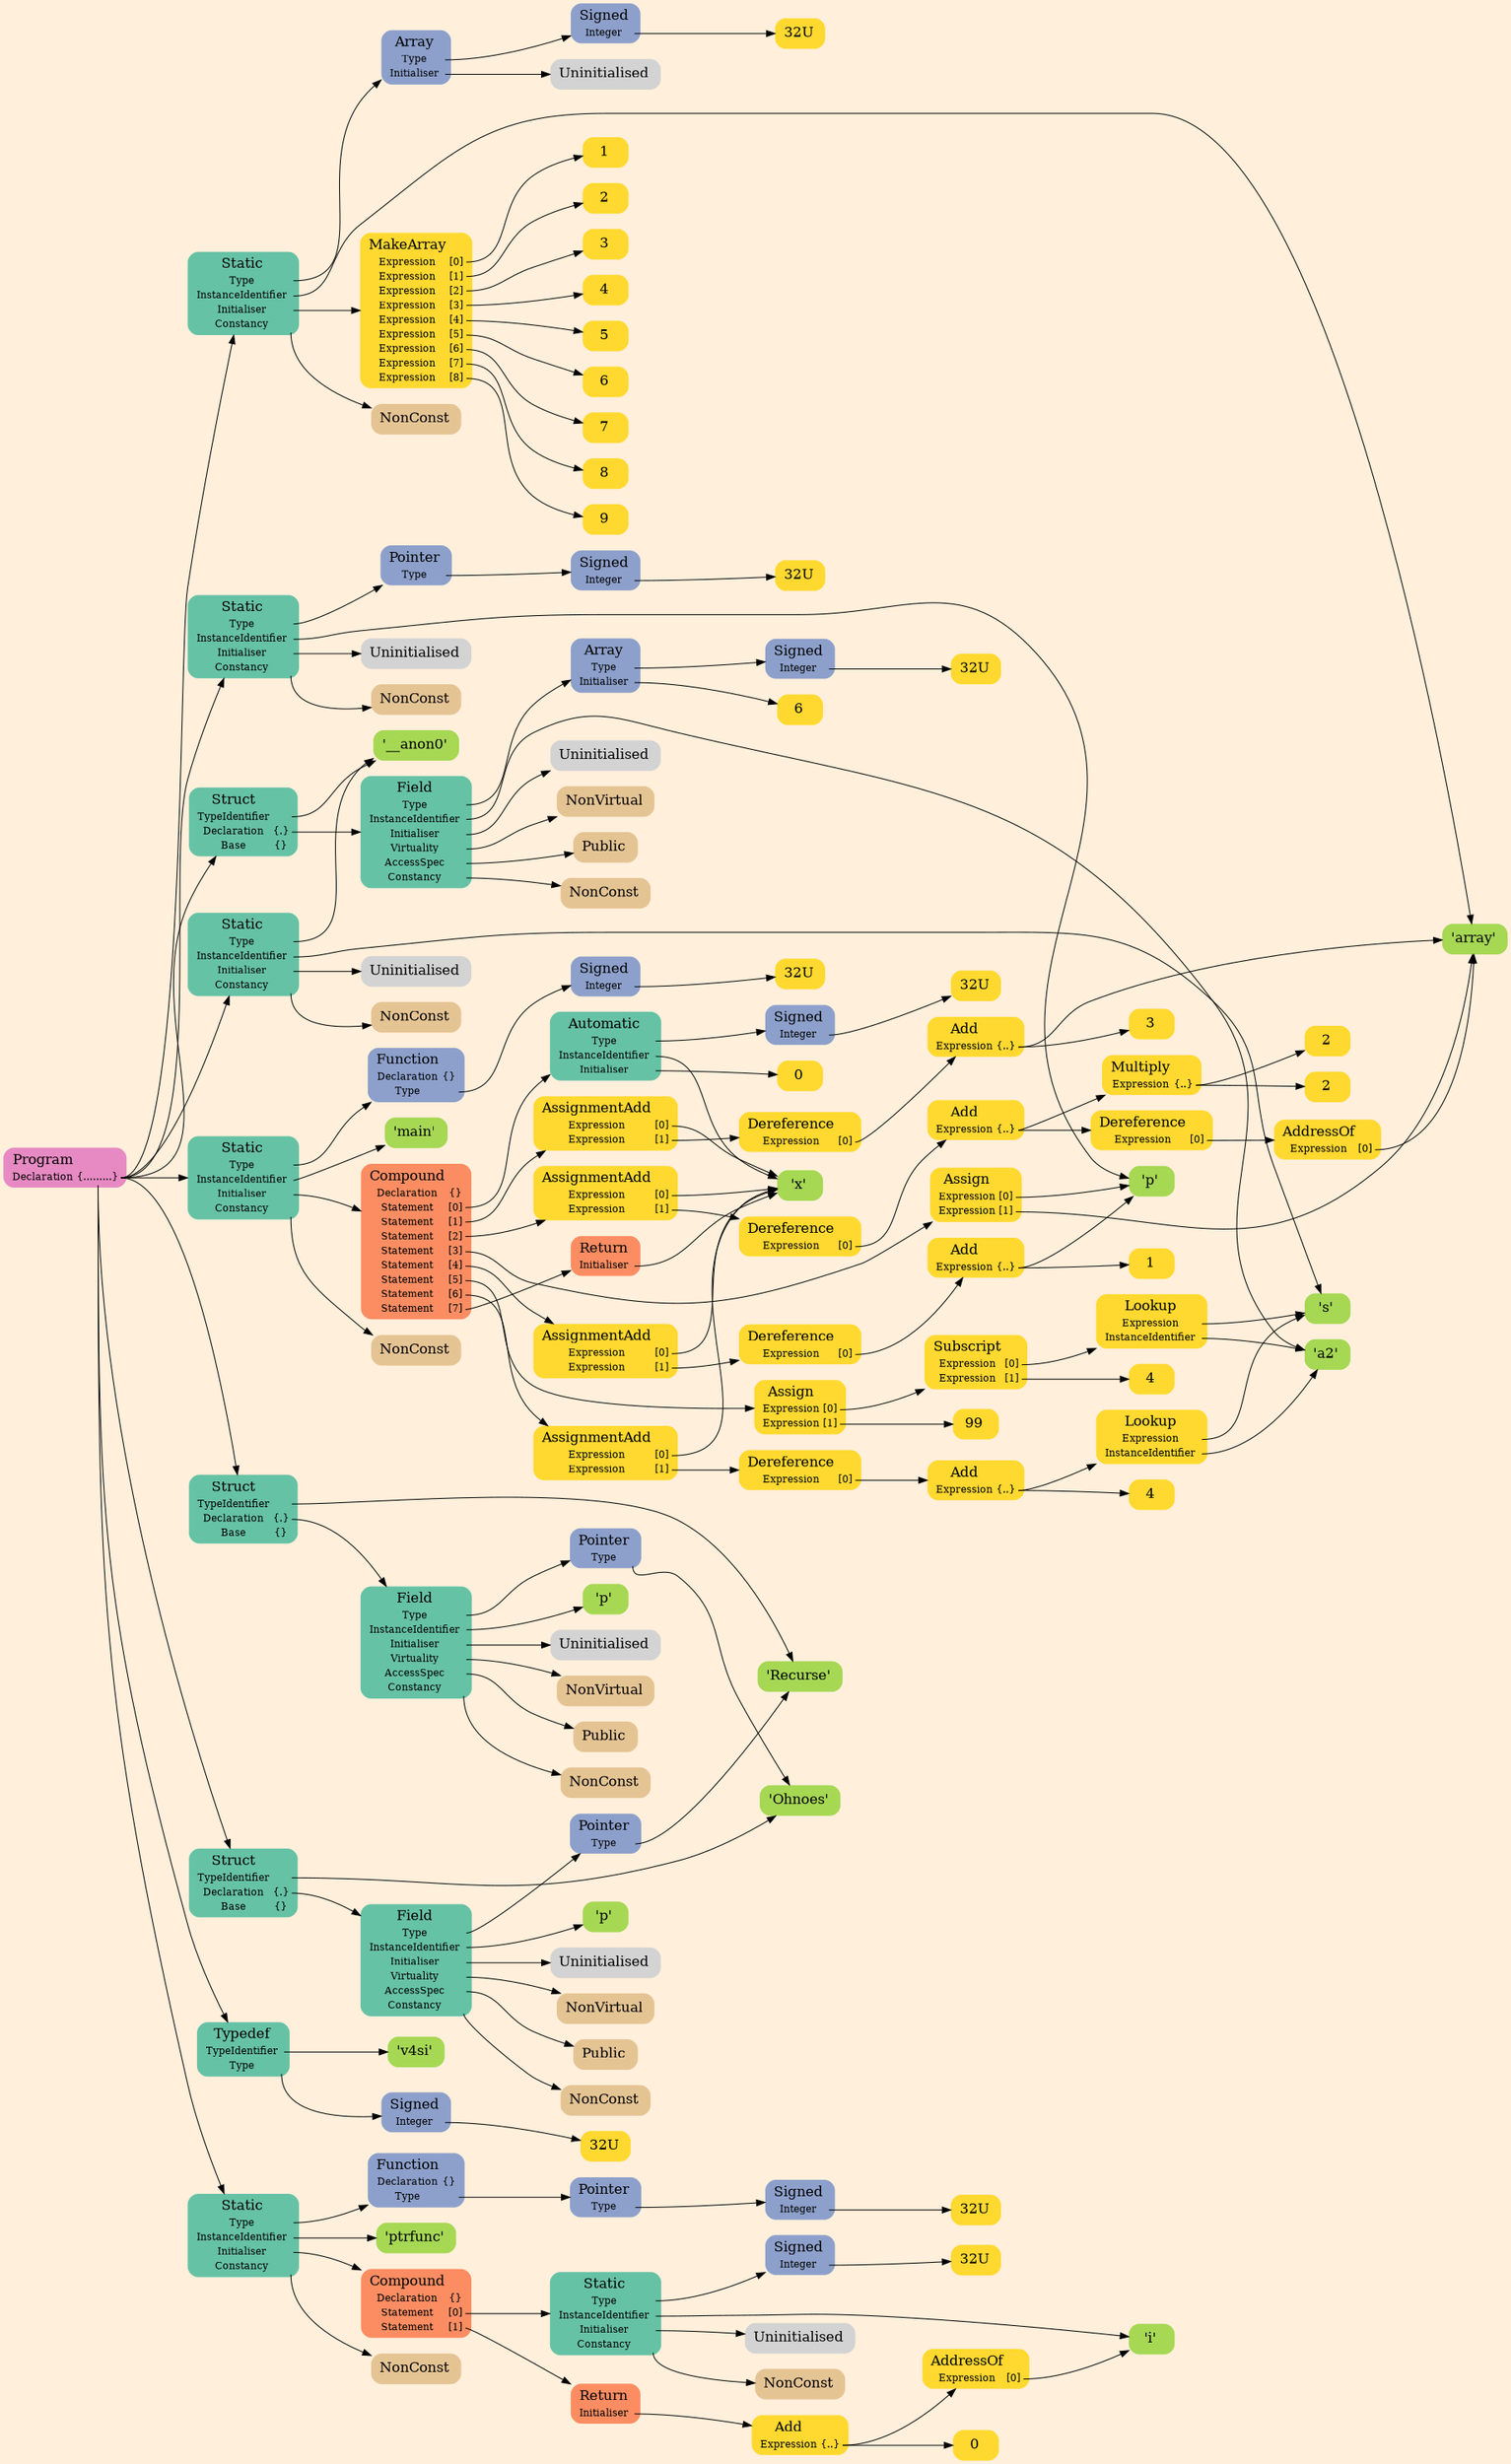 digraph Inferno {
graph [
    rankdir = "LR"
    ranksep = 1.0
    size = "14,20"
    bgcolor = antiquewhite1
    color = black
    fontcolor = black
];
node [
];

// -------------------- node figure --------------------
"#I-2-1966" [
    shape = "plaintext"
    fillcolor = "/set28/4"
    label = <<TABLE BORDER="0" CELLBORDER="0" CELLSPACING="0">
     <TR><TD><FONT POINT-SIZE="16.0">Program</FONT></TD><TD></TD></TR>
     <TR><TD>Declaration</TD><TD PORT="port0">{.........}</TD></TR>
    </TABLE>>
    style = "rounded,filled"
    fontsize = "12"
];

"#I-2-1970" [
    shape = "plaintext"
    fillcolor = "/set28/1"
    label = <<TABLE BORDER="0" CELLBORDER="0" CELLSPACING="0">
     <TR><TD><FONT POINT-SIZE="16.0">Static</FONT></TD><TD></TD></TR>
     <TR><TD>Type</TD><TD PORT="port0"></TD></TR>
     <TR><TD>InstanceIdentifier</TD><TD PORT="port1"></TD></TR>
     <TR><TD>Initialiser</TD><TD PORT="port2"></TD></TR>
     <TR><TD>Constancy</TD><TD PORT="port3"></TD></TR>
    </TABLE>>
    style = "rounded,filled"
    fontsize = "12"
];

"#I-2-1972" [
    shape = "plaintext"
    fillcolor = "/set28/3"
    label = <<TABLE BORDER="0" CELLBORDER="0" CELLSPACING="0">
     <TR><TD><FONT POINT-SIZE="16.0">Array</FONT></TD><TD></TD></TR>
     <TR><TD>Type</TD><TD PORT="port0"></TD></TR>
     <TR><TD>Initialiser</TD><TD PORT="port1"></TD></TR>
    </TABLE>>
    style = "rounded,filled"
    fontsize = "12"
];

"#I-2-1973" [
    shape = "plaintext"
    fillcolor = "/set28/3"
    label = <<TABLE BORDER="0" CELLBORDER="0" CELLSPACING="0">
     <TR><TD><FONT POINT-SIZE="16.0">Signed</FONT></TD><TD></TD></TR>
     <TR><TD>Integer</TD><TD PORT="port0"></TD></TR>
    </TABLE>>
    style = "rounded,filled"
    fontsize = "12"
];

"#I-2-1974" [
    shape = "plaintext"
    fillcolor = "/set28/6"
    label = <<TABLE BORDER="0" CELLBORDER="0" CELLSPACING="0">
     <TR><TD><FONT POINT-SIZE="16.0">32U</FONT></TD><TD></TD></TR>
    </TABLE>>
    style = "rounded,filled"
    fontsize = "12"
];

"#I-2-1975" [
    shape = "plaintext"
    label = <<TABLE BORDER="0" CELLBORDER="0" CELLSPACING="0">
     <TR><TD><FONT POINT-SIZE="16.0">Uninitialised</FONT></TD><TD></TD></TR>
    </TABLE>>
    style = "rounded,filled"
    fontsize = "12"
];

"#I-2-1971" [
    shape = "plaintext"
    fillcolor = "/set28/5"
    label = <<TABLE BORDER="0" CELLBORDER="0" CELLSPACING="0">
     <TR><TD><FONT POINT-SIZE="16.0">'array'</FONT></TD><TD></TD></TR>
    </TABLE>>
    style = "rounded,filled"
    fontsize = "12"
];

"#I-2-1986" [
    shape = "plaintext"
    fillcolor = "/set28/6"
    label = <<TABLE BORDER="0" CELLBORDER="0" CELLSPACING="0">
     <TR><TD><FONT POINT-SIZE="16.0">MakeArray</FONT></TD><TD></TD></TR>
     <TR><TD>Expression</TD><TD PORT="port0">[0]</TD></TR>
     <TR><TD>Expression</TD><TD PORT="port1">[1]</TD></TR>
     <TR><TD>Expression</TD><TD PORT="port2">[2]</TD></TR>
     <TR><TD>Expression</TD><TD PORT="port3">[3]</TD></TR>
     <TR><TD>Expression</TD><TD PORT="port4">[4]</TD></TR>
     <TR><TD>Expression</TD><TD PORT="port5">[5]</TD></TR>
     <TR><TD>Expression</TD><TD PORT="port6">[6]</TD></TR>
     <TR><TD>Expression</TD><TD PORT="port7">[7]</TD></TR>
     <TR><TD>Expression</TD><TD PORT="port8">[8]</TD></TR>
    </TABLE>>
    style = "rounded,filled"
    fontsize = "12"
];

"#I-2-1977" [
    shape = "plaintext"
    fillcolor = "/set28/6"
    label = <<TABLE BORDER="0" CELLBORDER="0" CELLSPACING="0">
     <TR><TD><FONT POINT-SIZE="16.0">1</FONT></TD><TD></TD></TR>
    </TABLE>>
    style = "rounded,filled"
    fontsize = "12"
];

"#I-2-1978" [
    shape = "plaintext"
    fillcolor = "/set28/6"
    label = <<TABLE BORDER="0" CELLBORDER="0" CELLSPACING="0">
     <TR><TD><FONT POINT-SIZE="16.0">2</FONT></TD><TD></TD></TR>
    </TABLE>>
    style = "rounded,filled"
    fontsize = "12"
];

"#I-2-1979" [
    shape = "plaintext"
    fillcolor = "/set28/6"
    label = <<TABLE BORDER="0" CELLBORDER="0" CELLSPACING="0">
     <TR><TD><FONT POINT-SIZE="16.0">3</FONT></TD><TD></TD></TR>
    </TABLE>>
    style = "rounded,filled"
    fontsize = "12"
];

"#I-2-1980" [
    shape = "plaintext"
    fillcolor = "/set28/6"
    label = <<TABLE BORDER="0" CELLBORDER="0" CELLSPACING="0">
     <TR><TD><FONT POINT-SIZE="16.0">4</FONT></TD><TD></TD></TR>
    </TABLE>>
    style = "rounded,filled"
    fontsize = "12"
];

"#I-2-1981" [
    shape = "plaintext"
    fillcolor = "/set28/6"
    label = <<TABLE BORDER="0" CELLBORDER="0" CELLSPACING="0">
     <TR><TD><FONT POINT-SIZE="16.0">5</FONT></TD><TD></TD></TR>
    </TABLE>>
    style = "rounded,filled"
    fontsize = "12"
];

"#I-2-1982" [
    shape = "plaintext"
    fillcolor = "/set28/6"
    label = <<TABLE BORDER="0" CELLBORDER="0" CELLSPACING="0">
     <TR><TD><FONT POINT-SIZE="16.0">6</FONT></TD><TD></TD></TR>
    </TABLE>>
    style = "rounded,filled"
    fontsize = "12"
];

"#I-2-1983" [
    shape = "plaintext"
    fillcolor = "/set28/6"
    label = <<TABLE BORDER="0" CELLBORDER="0" CELLSPACING="0">
     <TR><TD><FONT POINT-SIZE="16.0">7</FONT></TD><TD></TD></TR>
    </TABLE>>
    style = "rounded,filled"
    fontsize = "12"
];

"#I-2-1984" [
    shape = "plaintext"
    fillcolor = "/set28/6"
    label = <<TABLE BORDER="0" CELLBORDER="0" CELLSPACING="0">
     <TR><TD><FONT POINT-SIZE="16.0">8</FONT></TD><TD></TD></TR>
    </TABLE>>
    style = "rounded,filled"
    fontsize = "12"
];

"#I-2-1985" [
    shape = "plaintext"
    fillcolor = "/set28/6"
    label = <<TABLE BORDER="0" CELLBORDER="0" CELLSPACING="0">
     <TR><TD><FONT POINT-SIZE="16.0">9</FONT></TD><TD></TD></TR>
    </TABLE>>
    style = "rounded,filled"
    fontsize = "12"
];

"#I-2-1969" [
    shape = "plaintext"
    fillcolor = "/set28/7"
    label = <<TABLE BORDER="0" CELLBORDER="0" CELLSPACING="0">
     <TR><TD><FONT POINT-SIZE="16.0">NonConst</FONT></TD><TD></TD></TR>
    </TABLE>>
    style = "rounded,filled"
    fontsize = "12"
];

"#I-2-1989" [
    shape = "plaintext"
    fillcolor = "/set28/1"
    label = <<TABLE BORDER="0" CELLBORDER="0" CELLSPACING="0">
     <TR><TD><FONT POINT-SIZE="16.0">Static</FONT></TD><TD></TD></TR>
     <TR><TD>Type</TD><TD PORT="port0"></TD></TR>
     <TR><TD>InstanceIdentifier</TD><TD PORT="port1"></TD></TR>
     <TR><TD>Initialiser</TD><TD PORT="port2"></TD></TR>
     <TR><TD>Constancy</TD><TD PORT="port3"></TD></TR>
    </TABLE>>
    style = "rounded,filled"
    fontsize = "12"
];

"#I-2-1991" [
    shape = "plaintext"
    fillcolor = "/set28/3"
    label = <<TABLE BORDER="0" CELLBORDER="0" CELLSPACING="0">
     <TR><TD><FONT POINT-SIZE="16.0">Pointer</FONT></TD><TD></TD></TR>
     <TR><TD>Type</TD><TD PORT="port0"></TD></TR>
    </TABLE>>
    style = "rounded,filled"
    fontsize = "12"
];

"#I-2-1992" [
    shape = "plaintext"
    fillcolor = "/set28/3"
    label = <<TABLE BORDER="0" CELLBORDER="0" CELLSPACING="0">
     <TR><TD><FONT POINT-SIZE="16.0">Signed</FONT></TD><TD></TD></TR>
     <TR><TD>Integer</TD><TD PORT="port0"></TD></TR>
    </TABLE>>
    style = "rounded,filled"
    fontsize = "12"
];

"#I-2-1993" [
    shape = "plaintext"
    fillcolor = "/set28/6"
    label = <<TABLE BORDER="0" CELLBORDER="0" CELLSPACING="0">
     <TR><TD><FONT POINT-SIZE="16.0">32U</FONT></TD><TD></TD></TR>
    </TABLE>>
    style = "rounded,filled"
    fontsize = "12"
];

"#I-2-1990" [
    shape = "plaintext"
    fillcolor = "/set28/5"
    label = <<TABLE BORDER="0" CELLBORDER="0" CELLSPACING="0">
     <TR><TD><FONT POINT-SIZE="16.0">'p'</FONT></TD><TD></TD></TR>
    </TABLE>>
    style = "rounded,filled"
    fontsize = "12"
];

"#I-2-1994" [
    shape = "plaintext"
    label = <<TABLE BORDER="0" CELLBORDER="0" CELLSPACING="0">
     <TR><TD><FONT POINT-SIZE="16.0">Uninitialised</FONT></TD><TD></TD></TR>
    </TABLE>>
    style = "rounded,filled"
    fontsize = "12"
];

"#I-2-1988" [
    shape = "plaintext"
    fillcolor = "/set28/7"
    label = <<TABLE BORDER="0" CELLBORDER="0" CELLSPACING="0">
     <TR><TD><FONT POINT-SIZE="16.0">NonConst</FONT></TD><TD></TD></TR>
    </TABLE>>
    style = "rounded,filled"
    fontsize = "12"
];

"#I-2-1995" [
    shape = "plaintext"
    fillcolor = "/set28/1"
    label = <<TABLE BORDER="0" CELLBORDER="0" CELLSPACING="0">
     <TR><TD><FONT POINT-SIZE="16.0">Struct</FONT></TD><TD></TD></TR>
     <TR><TD>TypeIdentifier</TD><TD PORT="port0"></TD></TR>
     <TR><TD>Declaration</TD><TD PORT="port1">{.}</TD></TR>
     <TR><TD>Base</TD><TD PORT="port2">{}</TD></TR>
    </TABLE>>
    style = "rounded,filled"
    fontsize = "12"
];

"#I-2-1996" [
    shape = "plaintext"
    fillcolor = "/set28/5"
    label = <<TABLE BORDER="0" CELLBORDER="0" CELLSPACING="0">
     <TR><TD><FONT POINT-SIZE="16.0">'__anon0'</FONT></TD><TD></TD></TR>
    </TABLE>>
    style = "rounded,filled"
    fontsize = "12"
];

"#I-2-2000" [
    shape = "plaintext"
    fillcolor = "/set28/1"
    label = <<TABLE BORDER="0" CELLBORDER="0" CELLSPACING="0">
     <TR><TD><FONT POINT-SIZE="16.0">Field</FONT></TD><TD></TD></TR>
     <TR><TD>Type</TD><TD PORT="port0"></TD></TR>
     <TR><TD>InstanceIdentifier</TD><TD PORT="port1"></TD></TR>
     <TR><TD>Initialiser</TD><TD PORT="port2"></TD></TR>
     <TR><TD>Virtuality</TD><TD PORT="port3"></TD></TR>
     <TR><TD>AccessSpec</TD><TD PORT="port4"></TD></TR>
     <TR><TD>Constancy</TD><TD PORT="port5"></TD></TR>
    </TABLE>>
    style = "rounded,filled"
    fontsize = "12"
];

"#I-2-2003" [
    shape = "plaintext"
    fillcolor = "/set28/3"
    label = <<TABLE BORDER="0" CELLBORDER="0" CELLSPACING="0">
     <TR><TD><FONT POINT-SIZE="16.0">Array</FONT></TD><TD></TD></TR>
     <TR><TD>Type</TD><TD PORT="port0"></TD></TR>
     <TR><TD>Initialiser</TD><TD PORT="port1"></TD></TR>
    </TABLE>>
    style = "rounded,filled"
    fontsize = "12"
];

"#I-2-2004" [
    shape = "plaintext"
    fillcolor = "/set28/3"
    label = <<TABLE BORDER="0" CELLBORDER="0" CELLSPACING="0">
     <TR><TD><FONT POINT-SIZE="16.0">Signed</FONT></TD><TD></TD></TR>
     <TR><TD>Integer</TD><TD PORT="port0"></TD></TR>
    </TABLE>>
    style = "rounded,filled"
    fontsize = "12"
];

"#I-2-2005" [
    shape = "plaintext"
    fillcolor = "/set28/6"
    label = <<TABLE BORDER="0" CELLBORDER="0" CELLSPACING="0">
     <TR><TD><FONT POINT-SIZE="16.0">32U</FONT></TD><TD></TD></TR>
    </TABLE>>
    style = "rounded,filled"
    fontsize = "12"
];

"#I-2-1997" [
    shape = "plaintext"
    fillcolor = "/set28/6"
    label = <<TABLE BORDER="0" CELLBORDER="0" CELLSPACING="0">
     <TR><TD><FONT POINT-SIZE="16.0">6</FONT></TD><TD></TD></TR>
    </TABLE>>
    style = "rounded,filled"
    fontsize = "12"
];

"#I-2-2002" [
    shape = "plaintext"
    fillcolor = "/set28/5"
    label = <<TABLE BORDER="0" CELLBORDER="0" CELLSPACING="0">
     <TR><TD><FONT POINT-SIZE="16.0">'a2'</FONT></TD><TD></TD></TR>
    </TABLE>>
    style = "rounded,filled"
    fontsize = "12"
];

"#I-2-2006" [
    shape = "plaintext"
    label = <<TABLE BORDER="0" CELLBORDER="0" CELLSPACING="0">
     <TR><TD><FONT POINT-SIZE="16.0">Uninitialised</FONT></TD><TD></TD></TR>
    </TABLE>>
    style = "rounded,filled"
    fontsize = "12"
];

"#I-2-2001" [
    shape = "plaintext"
    fillcolor = "/set28/7"
    label = <<TABLE BORDER="0" CELLBORDER="0" CELLSPACING="0">
     <TR><TD><FONT POINT-SIZE="16.0">NonVirtual</FONT></TD><TD></TD></TR>
    </TABLE>>
    style = "rounded,filled"
    fontsize = "12"
];

"#I-2-1998" [
    shape = "plaintext"
    fillcolor = "/set28/7"
    label = <<TABLE BORDER="0" CELLBORDER="0" CELLSPACING="0">
     <TR><TD><FONT POINT-SIZE="16.0">Public</FONT></TD><TD></TD></TR>
    </TABLE>>
    style = "rounded,filled"
    fontsize = "12"
];

"#I-2-1999" [
    shape = "plaintext"
    fillcolor = "/set28/7"
    label = <<TABLE BORDER="0" CELLBORDER="0" CELLSPACING="0">
     <TR><TD><FONT POINT-SIZE="16.0">NonConst</FONT></TD><TD></TD></TR>
    </TABLE>>
    style = "rounded,filled"
    fontsize = "12"
];

"#I-2-2009" [
    shape = "plaintext"
    fillcolor = "/set28/1"
    label = <<TABLE BORDER="0" CELLBORDER="0" CELLSPACING="0">
     <TR><TD><FONT POINT-SIZE="16.0">Static</FONT></TD><TD></TD></TR>
     <TR><TD>Type</TD><TD PORT="port0"></TD></TR>
     <TR><TD>InstanceIdentifier</TD><TD PORT="port1"></TD></TR>
     <TR><TD>Initialiser</TD><TD PORT="port2"></TD></TR>
     <TR><TD>Constancy</TD><TD PORT="port3"></TD></TR>
    </TABLE>>
    style = "rounded,filled"
    fontsize = "12"
];

"#I-2-2010" [
    shape = "plaintext"
    fillcolor = "/set28/5"
    label = <<TABLE BORDER="0" CELLBORDER="0" CELLSPACING="0">
     <TR><TD><FONT POINT-SIZE="16.0">'s'</FONT></TD><TD></TD></TR>
    </TABLE>>
    style = "rounded,filled"
    fontsize = "12"
];

"#I-2-2011" [
    shape = "plaintext"
    label = <<TABLE BORDER="0" CELLBORDER="0" CELLSPACING="0">
     <TR><TD><FONT POINT-SIZE="16.0">Uninitialised</FONT></TD><TD></TD></TR>
    </TABLE>>
    style = "rounded,filled"
    fontsize = "12"
];

"#I-2-2008" [
    shape = "plaintext"
    fillcolor = "/set28/7"
    label = <<TABLE BORDER="0" CELLBORDER="0" CELLSPACING="0">
     <TR><TD><FONT POINT-SIZE="16.0">NonConst</FONT></TD><TD></TD></TR>
    </TABLE>>
    style = "rounded,filled"
    fontsize = "12"
];

"#I-2-2014" [
    shape = "plaintext"
    fillcolor = "/set28/1"
    label = <<TABLE BORDER="0" CELLBORDER="0" CELLSPACING="0">
     <TR><TD><FONT POINT-SIZE="16.0">Static</FONT></TD><TD></TD></TR>
     <TR><TD>Type</TD><TD PORT="port0"></TD></TR>
     <TR><TD>InstanceIdentifier</TD><TD PORT="port1"></TD></TR>
     <TR><TD>Initialiser</TD><TD PORT="port2"></TD></TR>
     <TR><TD>Constancy</TD><TD PORT="port3"></TD></TR>
    </TABLE>>
    style = "rounded,filled"
    fontsize = "12"
];

"#I-2-2016" [
    shape = "plaintext"
    fillcolor = "/set28/3"
    label = <<TABLE BORDER="0" CELLBORDER="0" CELLSPACING="0">
     <TR><TD><FONT POINT-SIZE="16.0">Function</FONT></TD><TD></TD></TR>
     <TR><TD>Declaration</TD><TD PORT="port0">{}</TD></TR>
     <TR><TD>Type</TD><TD PORT="port1"></TD></TR>
    </TABLE>>
    style = "rounded,filled"
    fontsize = "12"
];

"#I-2-2017" [
    shape = "plaintext"
    fillcolor = "/set28/3"
    label = <<TABLE BORDER="0" CELLBORDER="0" CELLSPACING="0">
     <TR><TD><FONT POINT-SIZE="16.0">Signed</FONT></TD><TD></TD></TR>
     <TR><TD>Integer</TD><TD PORT="port0"></TD></TR>
    </TABLE>>
    style = "rounded,filled"
    fontsize = "12"
];

"#I-2-2018" [
    shape = "plaintext"
    fillcolor = "/set28/6"
    label = <<TABLE BORDER="0" CELLBORDER="0" CELLSPACING="0">
     <TR><TD><FONT POINT-SIZE="16.0">32U</FONT></TD><TD></TD></TR>
    </TABLE>>
    style = "rounded,filled"
    fontsize = "12"
];

"#I-2-2015" [
    shape = "plaintext"
    fillcolor = "/set28/5"
    label = <<TABLE BORDER="0" CELLBORDER="0" CELLSPACING="0">
     <TR><TD><FONT POINT-SIZE="16.0">'main'</FONT></TD><TD></TD></TR>
    </TABLE>>
    style = "rounded,filled"
    fontsize = "12"
];

"#I-2-2057" [
    shape = "plaintext"
    fillcolor = "/set28/2"
    label = <<TABLE BORDER="0" CELLBORDER="0" CELLSPACING="0">
     <TR><TD><FONT POINT-SIZE="16.0">Compound</FONT></TD><TD></TD></TR>
     <TR><TD>Declaration</TD><TD PORT="port0">{}</TD></TR>
     <TR><TD>Statement</TD><TD PORT="port1">[0]</TD></TR>
     <TR><TD>Statement</TD><TD PORT="port2">[1]</TD></TR>
     <TR><TD>Statement</TD><TD PORT="port3">[2]</TD></TR>
     <TR><TD>Statement</TD><TD PORT="port4">[3]</TD></TR>
     <TR><TD>Statement</TD><TD PORT="port5">[4]</TD></TR>
     <TR><TD>Statement</TD><TD PORT="port6">[5]</TD></TR>
     <TR><TD>Statement</TD><TD PORT="port7">[6]</TD></TR>
     <TR><TD>Statement</TD><TD PORT="port8">[7]</TD></TR>
    </TABLE>>
    style = "rounded,filled"
    fontsize = "12"
];

"#I-2-2023" [
    shape = "plaintext"
    fillcolor = "/set28/1"
    label = <<TABLE BORDER="0" CELLBORDER="0" CELLSPACING="0">
     <TR><TD><FONT POINT-SIZE="16.0">Automatic</FONT></TD><TD></TD></TR>
     <TR><TD>Type</TD><TD PORT="port0"></TD></TR>
     <TR><TD>InstanceIdentifier</TD><TD PORT="port1"></TD></TR>
     <TR><TD>Initialiser</TD><TD PORT="port2"></TD></TR>
    </TABLE>>
    style = "rounded,filled"
    fontsize = "12"
];

"#I-2-2025" [
    shape = "plaintext"
    fillcolor = "/set28/3"
    label = <<TABLE BORDER="0" CELLBORDER="0" CELLSPACING="0">
     <TR><TD><FONT POINT-SIZE="16.0">Signed</FONT></TD><TD></TD></TR>
     <TR><TD>Integer</TD><TD PORT="port0"></TD></TR>
    </TABLE>>
    style = "rounded,filled"
    fontsize = "12"
];

"#I-2-2026" [
    shape = "plaintext"
    fillcolor = "/set28/6"
    label = <<TABLE BORDER="0" CELLBORDER="0" CELLSPACING="0">
     <TR><TD><FONT POINT-SIZE="16.0">32U</FONT></TD><TD></TD></TR>
    </TABLE>>
    style = "rounded,filled"
    fontsize = "12"
];

"#I-2-2024" [
    shape = "plaintext"
    fillcolor = "/set28/5"
    label = <<TABLE BORDER="0" CELLBORDER="0" CELLSPACING="0">
     <TR><TD><FONT POINT-SIZE="16.0">'x'</FONT></TD><TD></TD></TR>
    </TABLE>>
    style = "rounded,filled"
    fontsize = "12"
];

"#I-2-2028" [
    shape = "plaintext"
    fillcolor = "/set28/6"
    label = <<TABLE BORDER="0" CELLBORDER="0" CELLSPACING="0">
     <TR><TD><FONT POINT-SIZE="16.0">0</FONT></TD><TD></TD></TR>
    </TABLE>>
    style = "rounded,filled"
    fontsize = "12"
];

"#I-2-2032" [
    shape = "plaintext"
    fillcolor = "/set28/6"
    label = <<TABLE BORDER="0" CELLBORDER="0" CELLSPACING="0">
     <TR><TD><FONT POINT-SIZE="16.0">AssignmentAdd</FONT></TD><TD></TD></TR>
     <TR><TD>Expression</TD><TD PORT="port0">[0]</TD></TR>
     <TR><TD>Expression</TD><TD PORT="port1">[1]</TD></TR>
    </TABLE>>
    style = "rounded,filled"
    fontsize = "12"
];

"#I-2-2031" [
    shape = "plaintext"
    fillcolor = "/set28/6"
    label = <<TABLE BORDER="0" CELLBORDER="0" CELLSPACING="0">
     <TR><TD><FONT POINT-SIZE="16.0">Dereference</FONT></TD><TD></TD></TR>
     <TR><TD>Expression</TD><TD PORT="port0">[0]</TD></TR>
    </TABLE>>
    style = "rounded,filled"
    fontsize = "12"
];

"#I-2-2030" [
    shape = "plaintext"
    fillcolor = "/set28/6"
    label = <<TABLE BORDER="0" CELLBORDER="0" CELLSPACING="0">
     <TR><TD><FONT POINT-SIZE="16.0">Add</FONT></TD><TD></TD></TR>
     <TR><TD>Expression</TD><TD PORT="port0">{..}</TD></TR>
    </TABLE>>
    style = "rounded,filled"
    fontsize = "12"
];

"#I-2-2029" [
    shape = "plaintext"
    fillcolor = "/set28/6"
    label = <<TABLE BORDER="0" CELLBORDER="0" CELLSPACING="0">
     <TR><TD><FONT POINT-SIZE="16.0">3</FONT></TD><TD></TD></TR>
    </TABLE>>
    style = "rounded,filled"
    fontsize = "12"
];

"#I-2-2040" [
    shape = "plaintext"
    fillcolor = "/set28/6"
    label = <<TABLE BORDER="0" CELLBORDER="0" CELLSPACING="0">
     <TR><TD><FONT POINT-SIZE="16.0">AssignmentAdd</FONT></TD><TD></TD></TR>
     <TR><TD>Expression</TD><TD PORT="port0">[0]</TD></TR>
     <TR><TD>Expression</TD><TD PORT="port1">[1]</TD></TR>
    </TABLE>>
    style = "rounded,filled"
    fontsize = "12"
];

"#I-2-2039" [
    shape = "plaintext"
    fillcolor = "/set28/6"
    label = <<TABLE BORDER="0" CELLBORDER="0" CELLSPACING="0">
     <TR><TD><FONT POINT-SIZE="16.0">Dereference</FONT></TD><TD></TD></TR>
     <TR><TD>Expression</TD><TD PORT="port0">[0]</TD></TR>
    </TABLE>>
    style = "rounded,filled"
    fontsize = "12"
];

"#I-2-2038" [
    shape = "plaintext"
    fillcolor = "/set28/6"
    label = <<TABLE BORDER="0" CELLBORDER="0" CELLSPACING="0">
     <TR><TD><FONT POINT-SIZE="16.0">Add</FONT></TD><TD></TD></TR>
     <TR><TD>Expression</TD><TD PORT="port0">{..}</TD></TR>
    </TABLE>>
    style = "rounded,filled"
    fontsize = "12"
];

"#I-2-2034" [
    shape = "plaintext"
    fillcolor = "/set28/6"
    label = <<TABLE BORDER="0" CELLBORDER="0" CELLSPACING="0">
     <TR><TD><FONT POINT-SIZE="16.0">Dereference</FONT></TD><TD></TD></TR>
     <TR><TD>Expression</TD><TD PORT="port0">[0]</TD></TR>
    </TABLE>>
    style = "rounded,filled"
    fontsize = "12"
];

"#I-2-2033" [
    shape = "plaintext"
    fillcolor = "/set28/6"
    label = <<TABLE BORDER="0" CELLBORDER="0" CELLSPACING="0">
     <TR><TD><FONT POINT-SIZE="16.0">AddressOf</FONT></TD><TD></TD></TR>
     <TR><TD>Expression</TD><TD PORT="port0">[0]</TD></TR>
    </TABLE>>
    style = "rounded,filled"
    fontsize = "12"
];

"#I-2-2037" [
    shape = "plaintext"
    fillcolor = "/set28/6"
    label = <<TABLE BORDER="0" CELLBORDER="0" CELLSPACING="0">
     <TR><TD><FONT POINT-SIZE="16.0">Multiply</FONT></TD><TD></TD></TR>
     <TR><TD>Expression</TD><TD PORT="port0">{..}</TD></TR>
    </TABLE>>
    style = "rounded,filled"
    fontsize = "12"
];

"#I-2-2035" [
    shape = "plaintext"
    fillcolor = "/set28/6"
    label = <<TABLE BORDER="0" CELLBORDER="0" CELLSPACING="0">
     <TR><TD><FONT POINT-SIZE="16.0">2</FONT></TD><TD></TD></TR>
    </TABLE>>
    style = "rounded,filled"
    fontsize = "12"
];

"#I-2-2036" [
    shape = "plaintext"
    fillcolor = "/set28/6"
    label = <<TABLE BORDER="0" CELLBORDER="0" CELLSPACING="0">
     <TR><TD><FONT POINT-SIZE="16.0">2</FONT></TD><TD></TD></TR>
    </TABLE>>
    style = "rounded,filled"
    fontsize = "12"
];

"#I-2-2041" [
    shape = "plaintext"
    fillcolor = "/set28/6"
    label = <<TABLE BORDER="0" CELLBORDER="0" CELLSPACING="0">
     <TR><TD><FONT POINT-SIZE="16.0">Assign</FONT></TD><TD></TD></TR>
     <TR><TD>Expression</TD><TD PORT="port0">[0]</TD></TR>
     <TR><TD>Expression</TD><TD PORT="port1">[1]</TD></TR>
    </TABLE>>
    style = "rounded,filled"
    fontsize = "12"
];

"#I-2-2045" [
    shape = "plaintext"
    fillcolor = "/set28/6"
    label = <<TABLE BORDER="0" CELLBORDER="0" CELLSPACING="0">
     <TR><TD><FONT POINT-SIZE="16.0">AssignmentAdd</FONT></TD><TD></TD></TR>
     <TR><TD>Expression</TD><TD PORT="port0">[0]</TD></TR>
     <TR><TD>Expression</TD><TD PORT="port1">[1]</TD></TR>
    </TABLE>>
    style = "rounded,filled"
    fontsize = "12"
];

"#I-2-2044" [
    shape = "plaintext"
    fillcolor = "/set28/6"
    label = <<TABLE BORDER="0" CELLBORDER="0" CELLSPACING="0">
     <TR><TD><FONT POINT-SIZE="16.0">Dereference</FONT></TD><TD></TD></TR>
     <TR><TD>Expression</TD><TD PORT="port0">[0]</TD></TR>
    </TABLE>>
    style = "rounded,filled"
    fontsize = "12"
];

"#I-2-2043" [
    shape = "plaintext"
    fillcolor = "/set28/6"
    label = <<TABLE BORDER="0" CELLBORDER="0" CELLSPACING="0">
     <TR><TD><FONT POINT-SIZE="16.0">Add</FONT></TD><TD></TD></TR>
     <TR><TD>Expression</TD><TD PORT="port0">{..}</TD></TR>
    </TABLE>>
    style = "rounded,filled"
    fontsize = "12"
];

"#I-2-2042" [
    shape = "plaintext"
    fillcolor = "/set28/6"
    label = <<TABLE BORDER="0" CELLBORDER="0" CELLSPACING="0">
     <TR><TD><FONT POINT-SIZE="16.0">1</FONT></TD><TD></TD></TR>
    </TABLE>>
    style = "rounded,filled"
    fontsize = "12"
];

"#I-2-2050" [
    shape = "plaintext"
    fillcolor = "/set28/6"
    label = <<TABLE BORDER="0" CELLBORDER="0" CELLSPACING="0">
     <TR><TD><FONT POINT-SIZE="16.0">Assign</FONT></TD><TD></TD></TR>
     <TR><TD>Expression</TD><TD PORT="port0">[0]</TD></TR>
     <TR><TD>Expression</TD><TD PORT="port1">[1]</TD></TR>
    </TABLE>>
    style = "rounded,filled"
    fontsize = "12"
];

"#I-2-2048" [
    shape = "plaintext"
    fillcolor = "/set28/6"
    label = <<TABLE BORDER="0" CELLBORDER="0" CELLSPACING="0">
     <TR><TD><FONT POINT-SIZE="16.0">Subscript</FONT></TD><TD></TD></TR>
     <TR><TD>Expression</TD><TD PORT="port0">[0]</TD></TR>
     <TR><TD>Expression</TD><TD PORT="port1">[1]</TD></TR>
    </TABLE>>
    style = "rounded,filled"
    fontsize = "12"
];

"#I-2-2046" [
    shape = "plaintext"
    fillcolor = "/set28/6"
    label = <<TABLE BORDER="0" CELLBORDER="0" CELLSPACING="0">
     <TR><TD><FONT POINT-SIZE="16.0">Lookup</FONT></TD><TD></TD></TR>
     <TR><TD>Expression</TD><TD PORT="port0"></TD></TR>
     <TR><TD>InstanceIdentifier</TD><TD PORT="port1"></TD></TR>
    </TABLE>>
    style = "rounded,filled"
    fontsize = "12"
];

"#I-2-2047" [
    shape = "plaintext"
    fillcolor = "/set28/6"
    label = <<TABLE BORDER="0" CELLBORDER="0" CELLSPACING="0">
     <TR><TD><FONT POINT-SIZE="16.0">4</FONT></TD><TD></TD></TR>
    </TABLE>>
    style = "rounded,filled"
    fontsize = "12"
];

"#I-2-2049" [
    shape = "plaintext"
    fillcolor = "/set28/6"
    label = <<TABLE BORDER="0" CELLBORDER="0" CELLSPACING="0">
     <TR><TD><FONT POINT-SIZE="16.0">99</FONT></TD><TD></TD></TR>
    </TABLE>>
    style = "rounded,filled"
    fontsize = "12"
];

"#I-2-2055" [
    shape = "plaintext"
    fillcolor = "/set28/6"
    label = <<TABLE BORDER="0" CELLBORDER="0" CELLSPACING="0">
     <TR><TD><FONT POINT-SIZE="16.0">AssignmentAdd</FONT></TD><TD></TD></TR>
     <TR><TD>Expression</TD><TD PORT="port0">[0]</TD></TR>
     <TR><TD>Expression</TD><TD PORT="port1">[1]</TD></TR>
    </TABLE>>
    style = "rounded,filled"
    fontsize = "12"
];

"#I-2-2054" [
    shape = "plaintext"
    fillcolor = "/set28/6"
    label = <<TABLE BORDER="0" CELLBORDER="0" CELLSPACING="0">
     <TR><TD><FONT POINT-SIZE="16.0">Dereference</FONT></TD><TD></TD></TR>
     <TR><TD>Expression</TD><TD PORT="port0">[0]</TD></TR>
    </TABLE>>
    style = "rounded,filled"
    fontsize = "12"
];

"#I-2-2053" [
    shape = "plaintext"
    fillcolor = "/set28/6"
    label = <<TABLE BORDER="0" CELLBORDER="0" CELLSPACING="0">
     <TR><TD><FONT POINT-SIZE="16.0">Add</FONT></TD><TD></TD></TR>
     <TR><TD>Expression</TD><TD PORT="port0">{..}</TD></TR>
    </TABLE>>
    style = "rounded,filled"
    fontsize = "12"
];

"#I-2-2051" [
    shape = "plaintext"
    fillcolor = "/set28/6"
    label = <<TABLE BORDER="0" CELLBORDER="0" CELLSPACING="0">
     <TR><TD><FONT POINT-SIZE="16.0">Lookup</FONT></TD><TD></TD></TR>
     <TR><TD>Expression</TD><TD PORT="port0"></TD></TR>
     <TR><TD>InstanceIdentifier</TD><TD PORT="port1"></TD></TR>
    </TABLE>>
    style = "rounded,filled"
    fontsize = "12"
];

"#I-2-2052" [
    shape = "plaintext"
    fillcolor = "/set28/6"
    label = <<TABLE BORDER="0" CELLBORDER="0" CELLSPACING="0">
     <TR><TD><FONT POINT-SIZE="16.0">4</FONT></TD><TD></TD></TR>
    </TABLE>>
    style = "rounded,filled"
    fontsize = "12"
];

"#I-2-2056" [
    shape = "plaintext"
    fillcolor = "/set28/2"
    label = <<TABLE BORDER="0" CELLBORDER="0" CELLSPACING="0">
     <TR><TD><FONT POINT-SIZE="16.0">Return</FONT></TD><TD></TD></TR>
     <TR><TD>Initialiser</TD><TD PORT="port0"></TD></TR>
    </TABLE>>
    style = "rounded,filled"
    fontsize = "12"
];

"#I-2-2013" [
    shape = "plaintext"
    fillcolor = "/set28/7"
    label = <<TABLE BORDER="0" CELLBORDER="0" CELLSPACING="0">
     <TR><TD><FONT POINT-SIZE="16.0">NonConst</FONT></TD><TD></TD></TR>
    </TABLE>>
    style = "rounded,filled"
    fontsize = "12"
];

"#I-2-2058" [
    shape = "plaintext"
    fillcolor = "/set28/1"
    label = <<TABLE BORDER="0" CELLBORDER="0" CELLSPACING="0">
     <TR><TD><FONT POINT-SIZE="16.0">Struct</FONT></TD><TD></TD></TR>
     <TR><TD>TypeIdentifier</TD><TD PORT="port0"></TD></TR>
     <TR><TD>Declaration</TD><TD PORT="port1">{.}</TD></TR>
     <TR><TD>Base</TD><TD PORT="port2">{}</TD></TR>
    </TABLE>>
    style = "rounded,filled"
    fontsize = "12"
];

"#I-2-2059" [
    shape = "plaintext"
    fillcolor = "/set28/5"
    label = <<TABLE BORDER="0" CELLBORDER="0" CELLSPACING="0">
     <TR><TD><FONT POINT-SIZE="16.0">'Ohnoes'</FONT></TD><TD></TD></TR>
    </TABLE>>
    style = "rounded,filled"
    fontsize = "12"
];

"#I-2-2071" [
    shape = "plaintext"
    fillcolor = "/set28/1"
    label = <<TABLE BORDER="0" CELLBORDER="0" CELLSPACING="0">
     <TR><TD><FONT POINT-SIZE="16.0">Field</FONT></TD><TD></TD></TR>
     <TR><TD>Type</TD><TD PORT="port0"></TD></TR>
     <TR><TD>InstanceIdentifier</TD><TD PORT="port1"></TD></TR>
     <TR><TD>Initialiser</TD><TD PORT="port2"></TD></TR>
     <TR><TD>Virtuality</TD><TD PORT="port3"></TD></TR>
     <TR><TD>AccessSpec</TD><TD PORT="port4"></TD></TR>
     <TR><TD>Constancy</TD><TD PORT="port5"></TD></TR>
    </TABLE>>
    style = "rounded,filled"
    fontsize = "12"
];

"#I-2-2074" [
    shape = "plaintext"
    fillcolor = "/set28/3"
    label = <<TABLE BORDER="0" CELLBORDER="0" CELLSPACING="0">
     <TR><TD><FONT POINT-SIZE="16.0">Pointer</FONT></TD><TD></TD></TR>
     <TR><TD>Type</TD><TD PORT="port0"></TD></TR>
    </TABLE>>
    style = "rounded,filled"
    fontsize = "12"
];

"#I-2-2061" [
    shape = "plaintext"
    fillcolor = "/set28/5"
    label = <<TABLE BORDER="0" CELLBORDER="0" CELLSPACING="0">
     <TR><TD><FONT POINT-SIZE="16.0">'Recurse'</FONT></TD><TD></TD></TR>
    </TABLE>>
    style = "rounded,filled"
    fontsize = "12"
];

"#I-2-2073" [
    shape = "plaintext"
    fillcolor = "/set28/5"
    label = <<TABLE BORDER="0" CELLBORDER="0" CELLSPACING="0">
     <TR><TD><FONT POINT-SIZE="16.0">'p'</FONT></TD><TD></TD></TR>
    </TABLE>>
    style = "rounded,filled"
    fontsize = "12"
];

"#I-2-2075" [
    shape = "plaintext"
    label = <<TABLE BORDER="0" CELLBORDER="0" CELLSPACING="0">
     <TR><TD><FONT POINT-SIZE="16.0">Uninitialised</FONT></TD><TD></TD></TR>
    </TABLE>>
    style = "rounded,filled"
    fontsize = "12"
];

"#I-2-2072" [
    shape = "plaintext"
    fillcolor = "/set28/7"
    label = <<TABLE BORDER="0" CELLBORDER="0" CELLSPACING="0">
     <TR><TD><FONT POINT-SIZE="16.0">NonVirtual</FONT></TD><TD></TD></TR>
    </TABLE>>
    style = "rounded,filled"
    fontsize = "12"
];

"#I-2-2069" [
    shape = "plaintext"
    fillcolor = "/set28/7"
    label = <<TABLE BORDER="0" CELLBORDER="0" CELLSPACING="0">
     <TR><TD><FONT POINT-SIZE="16.0">Public</FONT></TD><TD></TD></TR>
    </TABLE>>
    style = "rounded,filled"
    fontsize = "12"
];

"#I-2-2070" [
    shape = "plaintext"
    fillcolor = "/set28/7"
    label = <<TABLE BORDER="0" CELLBORDER="0" CELLSPACING="0">
     <TR><TD><FONT POINT-SIZE="16.0">NonConst</FONT></TD><TD></TD></TR>
    </TABLE>>
    style = "rounded,filled"
    fontsize = "12"
];

"#I-2-2060" [
    shape = "plaintext"
    fillcolor = "/set28/1"
    label = <<TABLE BORDER="0" CELLBORDER="0" CELLSPACING="0">
     <TR><TD><FONT POINT-SIZE="16.0">Struct</FONT></TD><TD></TD></TR>
     <TR><TD>TypeIdentifier</TD><TD PORT="port0"></TD></TR>
     <TR><TD>Declaration</TD><TD PORT="port1">{.}</TD></TR>
     <TR><TD>Base</TD><TD PORT="port2">{}</TD></TR>
    </TABLE>>
    style = "rounded,filled"
    fontsize = "12"
];

"#I-2-2064" [
    shape = "plaintext"
    fillcolor = "/set28/1"
    label = <<TABLE BORDER="0" CELLBORDER="0" CELLSPACING="0">
     <TR><TD><FONT POINT-SIZE="16.0">Field</FONT></TD><TD></TD></TR>
     <TR><TD>Type</TD><TD PORT="port0"></TD></TR>
     <TR><TD>InstanceIdentifier</TD><TD PORT="port1"></TD></TR>
     <TR><TD>Initialiser</TD><TD PORT="port2"></TD></TR>
     <TR><TD>Virtuality</TD><TD PORT="port3"></TD></TR>
     <TR><TD>AccessSpec</TD><TD PORT="port4"></TD></TR>
     <TR><TD>Constancy</TD><TD PORT="port5"></TD></TR>
    </TABLE>>
    style = "rounded,filled"
    fontsize = "12"
];

"#I-2-2067" [
    shape = "plaintext"
    fillcolor = "/set28/3"
    label = <<TABLE BORDER="0" CELLBORDER="0" CELLSPACING="0">
     <TR><TD><FONT POINT-SIZE="16.0">Pointer</FONT></TD><TD></TD></TR>
     <TR><TD>Type</TD><TD PORT="port0"></TD></TR>
    </TABLE>>
    style = "rounded,filled"
    fontsize = "12"
];

"#I-2-2066" [
    shape = "plaintext"
    fillcolor = "/set28/5"
    label = <<TABLE BORDER="0" CELLBORDER="0" CELLSPACING="0">
     <TR><TD><FONT POINT-SIZE="16.0">'p'</FONT></TD><TD></TD></TR>
    </TABLE>>
    style = "rounded,filled"
    fontsize = "12"
];

"#I-2-2068" [
    shape = "plaintext"
    label = <<TABLE BORDER="0" CELLBORDER="0" CELLSPACING="0">
     <TR><TD><FONT POINT-SIZE="16.0">Uninitialised</FONT></TD><TD></TD></TR>
    </TABLE>>
    style = "rounded,filled"
    fontsize = "12"
];

"#I-2-2065" [
    shape = "plaintext"
    fillcolor = "/set28/7"
    label = <<TABLE BORDER="0" CELLBORDER="0" CELLSPACING="0">
     <TR><TD><FONT POINT-SIZE="16.0">NonVirtual</FONT></TD><TD></TD></TR>
    </TABLE>>
    style = "rounded,filled"
    fontsize = "12"
];

"#I-2-2062" [
    shape = "plaintext"
    fillcolor = "/set28/7"
    label = <<TABLE BORDER="0" CELLBORDER="0" CELLSPACING="0">
     <TR><TD><FONT POINT-SIZE="16.0">Public</FONT></TD><TD></TD></TR>
    </TABLE>>
    style = "rounded,filled"
    fontsize = "12"
];

"#I-2-2063" [
    shape = "plaintext"
    fillcolor = "/set28/7"
    label = <<TABLE BORDER="0" CELLBORDER="0" CELLSPACING="0">
     <TR><TD><FONT POINT-SIZE="16.0">NonConst</FONT></TD><TD></TD></TR>
    </TABLE>>
    style = "rounded,filled"
    fontsize = "12"
];

"#I-2-2077" [
    shape = "plaintext"
    fillcolor = "/set28/1"
    label = <<TABLE BORDER="0" CELLBORDER="0" CELLSPACING="0">
     <TR><TD><FONT POINT-SIZE="16.0">Typedef</FONT></TD><TD></TD></TR>
     <TR><TD>TypeIdentifier</TD><TD PORT="port0"></TD></TR>
     <TR><TD>Type</TD><TD PORT="port1"></TD></TR>
    </TABLE>>
    style = "rounded,filled"
    fontsize = "12"
];

"#I-2-2078" [
    shape = "plaintext"
    fillcolor = "/set28/5"
    label = <<TABLE BORDER="0" CELLBORDER="0" CELLSPACING="0">
     <TR><TD><FONT POINT-SIZE="16.0">'v4si'</FONT></TD><TD></TD></TR>
    </TABLE>>
    style = "rounded,filled"
    fontsize = "12"
];

"#I-2-2079" [
    shape = "plaintext"
    fillcolor = "/set28/3"
    label = <<TABLE BORDER="0" CELLBORDER="0" CELLSPACING="0">
     <TR><TD><FONT POINT-SIZE="16.0">Signed</FONT></TD><TD></TD></TR>
     <TR><TD>Integer</TD><TD PORT="port0"></TD></TR>
    </TABLE>>
    style = "rounded,filled"
    fontsize = "12"
];

"#I-2-2080" [
    shape = "plaintext"
    fillcolor = "/set28/6"
    label = <<TABLE BORDER="0" CELLBORDER="0" CELLSPACING="0">
     <TR><TD><FONT POINT-SIZE="16.0">32U</FONT></TD><TD></TD></TR>
    </TABLE>>
    style = "rounded,filled"
    fontsize = "12"
];

"#I-2-2083" [
    shape = "plaintext"
    fillcolor = "/set28/1"
    label = <<TABLE BORDER="0" CELLBORDER="0" CELLSPACING="0">
     <TR><TD><FONT POINT-SIZE="16.0">Static</FONT></TD><TD></TD></TR>
     <TR><TD>Type</TD><TD PORT="port0"></TD></TR>
     <TR><TD>InstanceIdentifier</TD><TD PORT="port1"></TD></TR>
     <TR><TD>Initialiser</TD><TD PORT="port2"></TD></TR>
     <TR><TD>Constancy</TD><TD PORT="port3"></TD></TR>
    </TABLE>>
    style = "rounded,filled"
    fontsize = "12"
];

"#I-2-2085" [
    shape = "plaintext"
    fillcolor = "/set28/3"
    label = <<TABLE BORDER="0" CELLBORDER="0" CELLSPACING="0">
     <TR><TD><FONT POINT-SIZE="16.0">Function</FONT></TD><TD></TD></TR>
     <TR><TD>Declaration</TD><TD PORT="port0">{}</TD></TR>
     <TR><TD>Type</TD><TD PORT="port1"></TD></TR>
    </TABLE>>
    style = "rounded,filled"
    fontsize = "12"
];

"#I-2-2086" [
    shape = "plaintext"
    fillcolor = "/set28/3"
    label = <<TABLE BORDER="0" CELLBORDER="0" CELLSPACING="0">
     <TR><TD><FONT POINT-SIZE="16.0">Pointer</FONT></TD><TD></TD></TR>
     <TR><TD>Type</TD><TD PORT="port0"></TD></TR>
    </TABLE>>
    style = "rounded,filled"
    fontsize = "12"
];

"#I-2-2087" [
    shape = "plaintext"
    fillcolor = "/set28/3"
    label = <<TABLE BORDER="0" CELLBORDER="0" CELLSPACING="0">
     <TR><TD><FONT POINT-SIZE="16.0">Signed</FONT></TD><TD></TD></TR>
     <TR><TD>Integer</TD><TD PORT="port0"></TD></TR>
    </TABLE>>
    style = "rounded,filled"
    fontsize = "12"
];

"#I-2-2088" [
    shape = "plaintext"
    fillcolor = "/set28/6"
    label = <<TABLE BORDER="0" CELLBORDER="0" CELLSPACING="0">
     <TR><TD><FONT POINT-SIZE="16.0">32U</FONT></TD><TD></TD></TR>
    </TABLE>>
    style = "rounded,filled"
    fontsize = "12"
];

"#I-2-2084" [
    shape = "plaintext"
    fillcolor = "/set28/5"
    label = <<TABLE BORDER="0" CELLBORDER="0" CELLSPACING="0">
     <TR><TD><FONT POINT-SIZE="16.0">'ptrfunc'</FONT></TD><TD></TD></TR>
    </TABLE>>
    style = "rounded,filled"
    fontsize = "12"
];

"#I-2-2102" [
    shape = "plaintext"
    fillcolor = "/set28/2"
    label = <<TABLE BORDER="0" CELLBORDER="0" CELLSPACING="0">
     <TR><TD><FONT POINT-SIZE="16.0">Compound</FONT></TD><TD></TD></TR>
     <TR><TD>Declaration</TD><TD PORT="port0">{}</TD></TR>
     <TR><TD>Statement</TD><TD PORT="port1">[0]</TD></TR>
     <TR><TD>Statement</TD><TD PORT="port2">[1]</TD></TR>
    </TABLE>>
    style = "rounded,filled"
    fontsize = "12"
];

"#I-2-2093" [
    shape = "plaintext"
    fillcolor = "/set28/1"
    label = <<TABLE BORDER="0" CELLBORDER="0" CELLSPACING="0">
     <TR><TD><FONT POINT-SIZE="16.0">Static</FONT></TD><TD></TD></TR>
     <TR><TD>Type</TD><TD PORT="port0"></TD></TR>
     <TR><TD>InstanceIdentifier</TD><TD PORT="port1"></TD></TR>
     <TR><TD>Initialiser</TD><TD PORT="port2"></TD></TR>
     <TR><TD>Constancy</TD><TD PORT="port3"></TD></TR>
    </TABLE>>
    style = "rounded,filled"
    fontsize = "12"
];

"#I-2-2095" [
    shape = "plaintext"
    fillcolor = "/set28/3"
    label = <<TABLE BORDER="0" CELLBORDER="0" CELLSPACING="0">
     <TR><TD><FONT POINT-SIZE="16.0">Signed</FONT></TD><TD></TD></TR>
     <TR><TD>Integer</TD><TD PORT="port0"></TD></TR>
    </TABLE>>
    style = "rounded,filled"
    fontsize = "12"
];

"#I-2-2096" [
    shape = "plaintext"
    fillcolor = "/set28/6"
    label = <<TABLE BORDER="0" CELLBORDER="0" CELLSPACING="0">
     <TR><TD><FONT POINT-SIZE="16.0">32U</FONT></TD><TD></TD></TR>
    </TABLE>>
    style = "rounded,filled"
    fontsize = "12"
];

"#I-2-2094" [
    shape = "plaintext"
    fillcolor = "/set28/5"
    label = <<TABLE BORDER="0" CELLBORDER="0" CELLSPACING="0">
     <TR><TD><FONT POINT-SIZE="16.0">'i'</FONT></TD><TD></TD></TR>
    </TABLE>>
    style = "rounded,filled"
    fontsize = "12"
];

"#I-2-2097" [
    shape = "plaintext"
    label = <<TABLE BORDER="0" CELLBORDER="0" CELLSPACING="0">
     <TR><TD><FONT POINT-SIZE="16.0">Uninitialised</FONT></TD><TD></TD></TR>
    </TABLE>>
    style = "rounded,filled"
    fontsize = "12"
];

"#I-2-2092" [
    shape = "plaintext"
    fillcolor = "/set28/7"
    label = <<TABLE BORDER="0" CELLBORDER="0" CELLSPACING="0">
     <TR><TD><FONT POINT-SIZE="16.0">NonConst</FONT></TD><TD></TD></TR>
    </TABLE>>
    style = "rounded,filled"
    fontsize = "12"
];

"#I-2-2101" [
    shape = "plaintext"
    fillcolor = "/set28/2"
    label = <<TABLE BORDER="0" CELLBORDER="0" CELLSPACING="0">
     <TR><TD><FONT POINT-SIZE="16.0">Return</FONT></TD><TD></TD></TR>
     <TR><TD>Initialiser</TD><TD PORT="port0"></TD></TR>
    </TABLE>>
    style = "rounded,filled"
    fontsize = "12"
];

"#I-2-2100" [
    shape = "plaintext"
    fillcolor = "/set28/6"
    label = <<TABLE BORDER="0" CELLBORDER="0" CELLSPACING="0">
     <TR><TD><FONT POINT-SIZE="16.0">Add</FONT></TD><TD></TD></TR>
     <TR><TD>Expression</TD><TD PORT="port0">{..}</TD></TR>
    </TABLE>>
    style = "rounded,filled"
    fontsize = "12"
];

"#I-2-2098" [
    shape = "plaintext"
    fillcolor = "/set28/6"
    label = <<TABLE BORDER="0" CELLBORDER="0" CELLSPACING="0">
     <TR><TD><FONT POINT-SIZE="16.0">AddressOf</FONT></TD><TD></TD></TR>
     <TR><TD>Expression</TD><TD PORT="port0">[0]</TD></TR>
    </TABLE>>
    style = "rounded,filled"
    fontsize = "12"
];

"#I-2-2099" [
    shape = "plaintext"
    fillcolor = "/set28/6"
    label = <<TABLE BORDER="0" CELLBORDER="0" CELLSPACING="0">
     <TR><TD><FONT POINT-SIZE="16.0">0</FONT></TD><TD></TD></TR>
    </TABLE>>
    style = "rounded,filled"
    fontsize = "12"
];

"#I-2-2082" [
    shape = "plaintext"
    fillcolor = "/set28/7"
    label = <<TABLE BORDER="0" CELLBORDER="0" CELLSPACING="0">
     <TR><TD><FONT POINT-SIZE="16.0">NonConst</FONT></TD><TD></TD></TR>
    </TABLE>>
    style = "rounded,filled"
    fontsize = "12"
];




// -------------------- links --------------------
// links for block #I-2-1966
"#I-2-1966":port0 -> "#I-2-1970" [
    style="solid"
    color = black
    fontcolor = black
];

"#I-2-1966":port0 -> "#I-2-1989" [
    style="solid"
    color = black
    fontcolor = black
];

"#I-2-1966":port0 -> "#I-2-1995" [
    style="solid"
    color = black
    fontcolor = black
];

"#I-2-1966":port0 -> "#I-2-2009" [
    style="solid"
    color = black
    fontcolor = black
];

"#I-2-1966":port0 -> "#I-2-2014" [
    style="solid"
    color = black
    fontcolor = black
];

"#I-2-1966":port0 -> "#I-2-2058" [
    style="solid"
    color = black
    fontcolor = black
];

"#I-2-1966":port0 -> "#I-2-2060" [
    style="solid"
    color = black
    fontcolor = black
];

"#I-2-1966":port0 -> "#I-2-2077" [
    style="solid"
    color = black
    fontcolor = black
];

"#I-2-1966":port0 -> "#I-2-2083" [
    style="solid"
    color = black
    fontcolor = black
];

// links for block #I-2-1970
"#I-2-1970":port0 -> "#I-2-1972" [
    style="solid"
    color = black
    fontcolor = black
];

"#I-2-1970":port1 -> "#I-2-1971" [
    style="solid"
    color = black
    fontcolor = black
];

"#I-2-1970":port2 -> "#I-2-1986" [
    style="solid"
    color = black
    fontcolor = black
];

"#I-2-1970":port3 -> "#I-2-1969" [
    style="solid"
    color = black
    fontcolor = black
];

// links for block #I-2-1972
"#I-2-1972":port0 -> "#I-2-1973" [
    style="solid"
    color = black
    fontcolor = black
];

"#I-2-1972":port1 -> "#I-2-1975" [
    style="solid"
    color = black
    fontcolor = black
];

// links for block #I-2-1973
"#I-2-1973":port0 -> "#I-2-1974" [
    style="solid"
    color = black
    fontcolor = black
];

// links for block #I-2-1974
// links for block #I-2-1975
// links for block #I-2-1971
// links for block #I-2-1986
"#I-2-1986":port0 -> "#I-2-1977" [
    style="solid"
    color = black
    fontcolor = black
];

"#I-2-1986":port1 -> "#I-2-1978" [
    style="solid"
    color = black
    fontcolor = black
];

"#I-2-1986":port2 -> "#I-2-1979" [
    style="solid"
    color = black
    fontcolor = black
];

"#I-2-1986":port3 -> "#I-2-1980" [
    style="solid"
    color = black
    fontcolor = black
];

"#I-2-1986":port4 -> "#I-2-1981" [
    style="solid"
    color = black
    fontcolor = black
];

"#I-2-1986":port5 -> "#I-2-1982" [
    style="solid"
    color = black
    fontcolor = black
];

"#I-2-1986":port6 -> "#I-2-1983" [
    style="solid"
    color = black
    fontcolor = black
];

"#I-2-1986":port7 -> "#I-2-1984" [
    style="solid"
    color = black
    fontcolor = black
];

"#I-2-1986":port8 -> "#I-2-1985" [
    style="solid"
    color = black
    fontcolor = black
];

// links for block #I-2-1977
// links for block #I-2-1978
// links for block #I-2-1979
// links for block #I-2-1980
// links for block #I-2-1981
// links for block #I-2-1982
// links for block #I-2-1983
// links for block #I-2-1984
// links for block #I-2-1985
// links for block #I-2-1969
// links for block #I-2-1989
"#I-2-1989":port0 -> "#I-2-1991" [
    style="solid"
    color = black
    fontcolor = black
];

"#I-2-1989":port1 -> "#I-2-1990" [
    style="solid"
    color = black
    fontcolor = black
];

"#I-2-1989":port2 -> "#I-2-1994" [
    style="solid"
    color = black
    fontcolor = black
];

"#I-2-1989":port3 -> "#I-2-1988" [
    style="solid"
    color = black
    fontcolor = black
];

// links for block #I-2-1991
"#I-2-1991":port0 -> "#I-2-1992" [
    style="solid"
    color = black
    fontcolor = black
];

// links for block #I-2-1992
"#I-2-1992":port0 -> "#I-2-1993" [
    style="solid"
    color = black
    fontcolor = black
];

// links for block #I-2-1993
// links for block #I-2-1990
// links for block #I-2-1994
// links for block #I-2-1988
// links for block #I-2-1995
"#I-2-1995":port0 -> "#I-2-1996" [
    style="solid"
    color = black
    fontcolor = black
];

"#I-2-1995":port1 -> "#I-2-2000" [
    style="solid"
    color = black
    fontcolor = black
];

// links for block #I-2-1996
// links for block #I-2-2000
"#I-2-2000":port0 -> "#I-2-2003" [
    style="solid"
    color = black
    fontcolor = black
];

"#I-2-2000":port1 -> "#I-2-2002" [
    style="solid"
    color = black
    fontcolor = black
];

"#I-2-2000":port2 -> "#I-2-2006" [
    style="solid"
    color = black
    fontcolor = black
];

"#I-2-2000":port3 -> "#I-2-2001" [
    style="solid"
    color = black
    fontcolor = black
];

"#I-2-2000":port4 -> "#I-2-1998" [
    style="solid"
    color = black
    fontcolor = black
];

"#I-2-2000":port5 -> "#I-2-1999" [
    style="solid"
    color = black
    fontcolor = black
];

// links for block #I-2-2003
"#I-2-2003":port0 -> "#I-2-2004" [
    style="solid"
    color = black
    fontcolor = black
];

"#I-2-2003":port1 -> "#I-2-1997" [
    style="solid"
    color = black
    fontcolor = black
];

// links for block #I-2-2004
"#I-2-2004":port0 -> "#I-2-2005" [
    style="solid"
    color = black
    fontcolor = black
];

// links for block #I-2-2005
// links for block #I-2-1997
// links for block #I-2-2002
// links for block #I-2-2006
// links for block #I-2-2001
// links for block #I-2-1998
// links for block #I-2-1999
// links for block #I-2-2009
"#I-2-2009":port0 -> "#I-2-1996" [
    style="solid"
    color = black
    fontcolor = black
];

"#I-2-2009":port1 -> "#I-2-2010" [
    style="solid"
    color = black
    fontcolor = black
];

"#I-2-2009":port2 -> "#I-2-2011" [
    style="solid"
    color = black
    fontcolor = black
];

"#I-2-2009":port3 -> "#I-2-2008" [
    style="solid"
    color = black
    fontcolor = black
];

// links for block #I-2-2010
// links for block #I-2-2011
// links for block #I-2-2008
// links for block #I-2-2014
"#I-2-2014":port0 -> "#I-2-2016" [
    style="solid"
    color = black
    fontcolor = black
];

"#I-2-2014":port1 -> "#I-2-2015" [
    style="solid"
    color = black
    fontcolor = black
];

"#I-2-2014":port2 -> "#I-2-2057" [
    style="solid"
    color = black
    fontcolor = black
];

"#I-2-2014":port3 -> "#I-2-2013" [
    style="solid"
    color = black
    fontcolor = black
];

// links for block #I-2-2016
"#I-2-2016":port1 -> "#I-2-2017" [
    style="solid"
    color = black
    fontcolor = black
];

// links for block #I-2-2017
"#I-2-2017":port0 -> "#I-2-2018" [
    style="solid"
    color = black
    fontcolor = black
];

// links for block #I-2-2018
// links for block #I-2-2015
// links for block #I-2-2057
"#I-2-2057":port1 -> "#I-2-2023" [
    style="solid"
    color = black
    fontcolor = black
];

"#I-2-2057":port2 -> "#I-2-2032" [
    style="solid"
    color = black
    fontcolor = black
];

"#I-2-2057":port3 -> "#I-2-2040" [
    style="solid"
    color = black
    fontcolor = black
];

"#I-2-2057":port4 -> "#I-2-2041" [
    style="solid"
    color = black
    fontcolor = black
];

"#I-2-2057":port5 -> "#I-2-2045" [
    style="solid"
    color = black
    fontcolor = black
];

"#I-2-2057":port6 -> "#I-2-2050" [
    style="solid"
    color = black
    fontcolor = black
];

"#I-2-2057":port7 -> "#I-2-2055" [
    style="solid"
    color = black
    fontcolor = black
];

"#I-2-2057":port8 -> "#I-2-2056" [
    style="solid"
    color = black
    fontcolor = black
];

// links for block #I-2-2023
"#I-2-2023":port0 -> "#I-2-2025" [
    style="solid"
    color = black
    fontcolor = black
];

"#I-2-2023":port1 -> "#I-2-2024" [
    style="solid"
    color = black
    fontcolor = black
];

"#I-2-2023":port2 -> "#I-2-2028" [
    style="solid"
    color = black
    fontcolor = black
];

// links for block #I-2-2025
"#I-2-2025":port0 -> "#I-2-2026" [
    style="solid"
    color = black
    fontcolor = black
];

// links for block #I-2-2026
// links for block #I-2-2024
// links for block #I-2-2028
// links for block #I-2-2032
"#I-2-2032":port0 -> "#I-2-2024" [
    style="solid"
    color = black
    fontcolor = black
];

"#I-2-2032":port1 -> "#I-2-2031" [
    style="solid"
    color = black
    fontcolor = black
];

// links for block #I-2-2031
"#I-2-2031":port0 -> "#I-2-2030" [
    style="solid"
    color = black
    fontcolor = black
];

// links for block #I-2-2030
"#I-2-2030":port0 -> "#I-2-1971" [
    style="solid"
    color = black
    fontcolor = black
];

"#I-2-2030":port0 -> "#I-2-2029" [
    style="solid"
    color = black
    fontcolor = black
];

// links for block #I-2-2029
// links for block #I-2-2040
"#I-2-2040":port0 -> "#I-2-2024" [
    style="solid"
    color = black
    fontcolor = black
];

"#I-2-2040":port1 -> "#I-2-2039" [
    style="solid"
    color = black
    fontcolor = black
];

// links for block #I-2-2039
"#I-2-2039":port0 -> "#I-2-2038" [
    style="solid"
    color = black
    fontcolor = black
];

// links for block #I-2-2038
"#I-2-2038":port0 -> "#I-2-2034" [
    style="solid"
    color = black
    fontcolor = black
];

"#I-2-2038":port0 -> "#I-2-2037" [
    style="solid"
    color = black
    fontcolor = black
];

// links for block #I-2-2034
"#I-2-2034":port0 -> "#I-2-2033" [
    style="solid"
    color = black
    fontcolor = black
];

// links for block #I-2-2033
"#I-2-2033":port0 -> "#I-2-1971" [
    style="solid"
    color = black
    fontcolor = black
];

// links for block #I-2-2037
"#I-2-2037":port0 -> "#I-2-2035" [
    style="solid"
    color = black
    fontcolor = black
];

"#I-2-2037":port0 -> "#I-2-2036" [
    style="solid"
    color = black
    fontcolor = black
];

// links for block #I-2-2035
// links for block #I-2-2036
// links for block #I-2-2041
"#I-2-2041":port0 -> "#I-2-1990" [
    style="solid"
    color = black
    fontcolor = black
];

"#I-2-2041":port1 -> "#I-2-1971" [
    style="solid"
    color = black
    fontcolor = black
];

// links for block #I-2-2045
"#I-2-2045":port0 -> "#I-2-2024" [
    style="solid"
    color = black
    fontcolor = black
];

"#I-2-2045":port1 -> "#I-2-2044" [
    style="solid"
    color = black
    fontcolor = black
];

// links for block #I-2-2044
"#I-2-2044":port0 -> "#I-2-2043" [
    style="solid"
    color = black
    fontcolor = black
];

// links for block #I-2-2043
"#I-2-2043":port0 -> "#I-2-1990" [
    style="solid"
    color = black
    fontcolor = black
];

"#I-2-2043":port0 -> "#I-2-2042" [
    style="solid"
    color = black
    fontcolor = black
];

// links for block #I-2-2042
// links for block #I-2-2050
"#I-2-2050":port0 -> "#I-2-2048" [
    style="solid"
    color = black
    fontcolor = black
];

"#I-2-2050":port1 -> "#I-2-2049" [
    style="solid"
    color = black
    fontcolor = black
];

// links for block #I-2-2048
"#I-2-2048":port0 -> "#I-2-2046" [
    style="solid"
    color = black
    fontcolor = black
];

"#I-2-2048":port1 -> "#I-2-2047" [
    style="solid"
    color = black
    fontcolor = black
];

// links for block #I-2-2046
"#I-2-2046":port0 -> "#I-2-2010" [
    style="solid"
    color = black
    fontcolor = black
];

"#I-2-2046":port1 -> "#I-2-2002" [
    style="solid"
    color = black
    fontcolor = black
];

// links for block #I-2-2047
// links for block #I-2-2049
// links for block #I-2-2055
"#I-2-2055":port0 -> "#I-2-2024" [
    style="solid"
    color = black
    fontcolor = black
];

"#I-2-2055":port1 -> "#I-2-2054" [
    style="solid"
    color = black
    fontcolor = black
];

// links for block #I-2-2054
"#I-2-2054":port0 -> "#I-2-2053" [
    style="solid"
    color = black
    fontcolor = black
];

// links for block #I-2-2053
"#I-2-2053":port0 -> "#I-2-2051" [
    style="solid"
    color = black
    fontcolor = black
];

"#I-2-2053":port0 -> "#I-2-2052" [
    style="solid"
    color = black
    fontcolor = black
];

// links for block #I-2-2051
"#I-2-2051":port0 -> "#I-2-2010" [
    style="solid"
    color = black
    fontcolor = black
];

"#I-2-2051":port1 -> "#I-2-2002" [
    style="solid"
    color = black
    fontcolor = black
];

// links for block #I-2-2052
// links for block #I-2-2056
"#I-2-2056":port0 -> "#I-2-2024" [
    style="solid"
    color = black
    fontcolor = black
];

// links for block #I-2-2013
// links for block #I-2-2058
"#I-2-2058":port0 -> "#I-2-2059" [
    style="solid"
    color = black
    fontcolor = black
];

"#I-2-2058":port1 -> "#I-2-2071" [
    style="solid"
    color = black
    fontcolor = black
];

// links for block #I-2-2059
// links for block #I-2-2071
"#I-2-2071":port0 -> "#I-2-2074" [
    style="solid"
    color = black
    fontcolor = black
];

"#I-2-2071":port1 -> "#I-2-2073" [
    style="solid"
    color = black
    fontcolor = black
];

"#I-2-2071":port2 -> "#I-2-2075" [
    style="solid"
    color = black
    fontcolor = black
];

"#I-2-2071":port3 -> "#I-2-2072" [
    style="solid"
    color = black
    fontcolor = black
];

"#I-2-2071":port4 -> "#I-2-2069" [
    style="solid"
    color = black
    fontcolor = black
];

"#I-2-2071":port5 -> "#I-2-2070" [
    style="solid"
    color = black
    fontcolor = black
];

// links for block #I-2-2074
"#I-2-2074":port0 -> "#I-2-2061" [
    style="solid"
    color = black
    fontcolor = black
];

// links for block #I-2-2061
// links for block #I-2-2073
// links for block #I-2-2075
// links for block #I-2-2072
// links for block #I-2-2069
// links for block #I-2-2070
// links for block #I-2-2060
"#I-2-2060":port0 -> "#I-2-2061" [
    style="solid"
    color = black
    fontcolor = black
];

"#I-2-2060":port1 -> "#I-2-2064" [
    style="solid"
    color = black
    fontcolor = black
];

// links for block #I-2-2064
"#I-2-2064":port0 -> "#I-2-2067" [
    style="solid"
    color = black
    fontcolor = black
];

"#I-2-2064":port1 -> "#I-2-2066" [
    style="solid"
    color = black
    fontcolor = black
];

"#I-2-2064":port2 -> "#I-2-2068" [
    style="solid"
    color = black
    fontcolor = black
];

"#I-2-2064":port3 -> "#I-2-2065" [
    style="solid"
    color = black
    fontcolor = black
];

"#I-2-2064":port4 -> "#I-2-2062" [
    style="solid"
    color = black
    fontcolor = black
];

"#I-2-2064":port5 -> "#I-2-2063" [
    style="solid"
    color = black
    fontcolor = black
];

// links for block #I-2-2067
"#I-2-2067":port0 -> "#I-2-2059" [
    style="solid"
    color = black
    fontcolor = black
];

// links for block #I-2-2066
// links for block #I-2-2068
// links for block #I-2-2065
// links for block #I-2-2062
// links for block #I-2-2063
// links for block #I-2-2077
"#I-2-2077":port0 -> "#I-2-2078" [
    style="solid"
    color = black
    fontcolor = black
];

"#I-2-2077":port1 -> "#I-2-2079" [
    style="solid"
    color = black
    fontcolor = black
];

// links for block #I-2-2078
// links for block #I-2-2079
"#I-2-2079":port0 -> "#I-2-2080" [
    style="solid"
    color = black
    fontcolor = black
];

// links for block #I-2-2080
// links for block #I-2-2083
"#I-2-2083":port0 -> "#I-2-2085" [
    style="solid"
    color = black
    fontcolor = black
];

"#I-2-2083":port1 -> "#I-2-2084" [
    style="solid"
    color = black
    fontcolor = black
];

"#I-2-2083":port2 -> "#I-2-2102" [
    style="solid"
    color = black
    fontcolor = black
];

"#I-2-2083":port3 -> "#I-2-2082" [
    style="solid"
    color = black
    fontcolor = black
];

// links for block #I-2-2085
"#I-2-2085":port1 -> "#I-2-2086" [
    style="solid"
    color = black
    fontcolor = black
];

// links for block #I-2-2086
"#I-2-2086":port0 -> "#I-2-2087" [
    style="solid"
    color = black
    fontcolor = black
];

// links for block #I-2-2087
"#I-2-2087":port0 -> "#I-2-2088" [
    style="solid"
    color = black
    fontcolor = black
];

// links for block #I-2-2088
// links for block #I-2-2084
// links for block #I-2-2102
"#I-2-2102":port1 -> "#I-2-2093" [
    style="solid"
    color = black
    fontcolor = black
];

"#I-2-2102":port2 -> "#I-2-2101" [
    style="solid"
    color = black
    fontcolor = black
];

// links for block #I-2-2093
"#I-2-2093":port0 -> "#I-2-2095" [
    style="solid"
    color = black
    fontcolor = black
];

"#I-2-2093":port1 -> "#I-2-2094" [
    style="solid"
    color = black
    fontcolor = black
];

"#I-2-2093":port2 -> "#I-2-2097" [
    style="solid"
    color = black
    fontcolor = black
];

"#I-2-2093":port3 -> "#I-2-2092" [
    style="solid"
    color = black
    fontcolor = black
];

// links for block #I-2-2095
"#I-2-2095":port0 -> "#I-2-2096" [
    style="solid"
    color = black
    fontcolor = black
];

// links for block #I-2-2096
// links for block #I-2-2094
// links for block #I-2-2097
// links for block #I-2-2092
// links for block #I-2-2101
"#I-2-2101":port0 -> "#I-2-2100" [
    style="solid"
    color = black
    fontcolor = black
];

// links for block #I-2-2100
"#I-2-2100":port0 -> "#I-2-2098" [
    style="solid"
    color = black
    fontcolor = black
];

"#I-2-2100":port0 -> "#I-2-2099" [
    style="solid"
    color = black
    fontcolor = black
];

// links for block #I-2-2098
"#I-2-2098":port0 -> "#I-2-2094" [
    style="solid"
    color = black
    fontcolor = black
];

// links for block #I-2-2099
// links for block #I-2-2082
}

